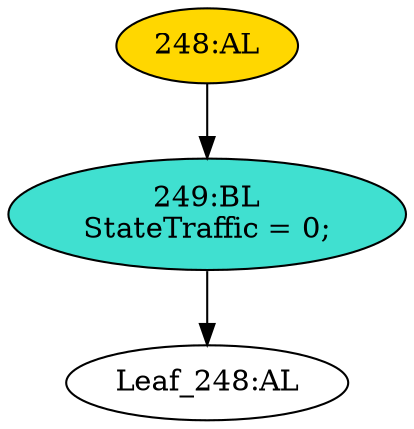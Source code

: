 strict digraph "" {
	node [label="\N"];
	"248:AL"	 [ast="<pyverilog.vparser.ast.Always object at 0x7ff826da2e10>",
		clk_sens=False,
		fillcolor=gold,
		label="248:AL",
		sens="['TxEndFrm']",
		statements="[]",
		style=filled,
		typ=Always,
		use_var="[]"];
	"249:BL"	 [ast="<pyverilog.vparser.ast.Block object at 0x7ff826da2f10>",
		fillcolor=turquoise,
		label="249:BL
StateTraffic = 0;",
		statements="[<pyverilog.vparser.ast.BlockingSubstitution object at 0x7ff826da2f50>]",
		style=filled,
		typ=Block];
	"248:AL" -> "249:BL"	 [cond="[]",
		lineno=None];
	"Leaf_248:AL"	 [def_var="['StateTraffic']",
		label="Leaf_248:AL"];
	"249:BL" -> "Leaf_248:AL"	 [cond="[]",
		lineno=None];
}
